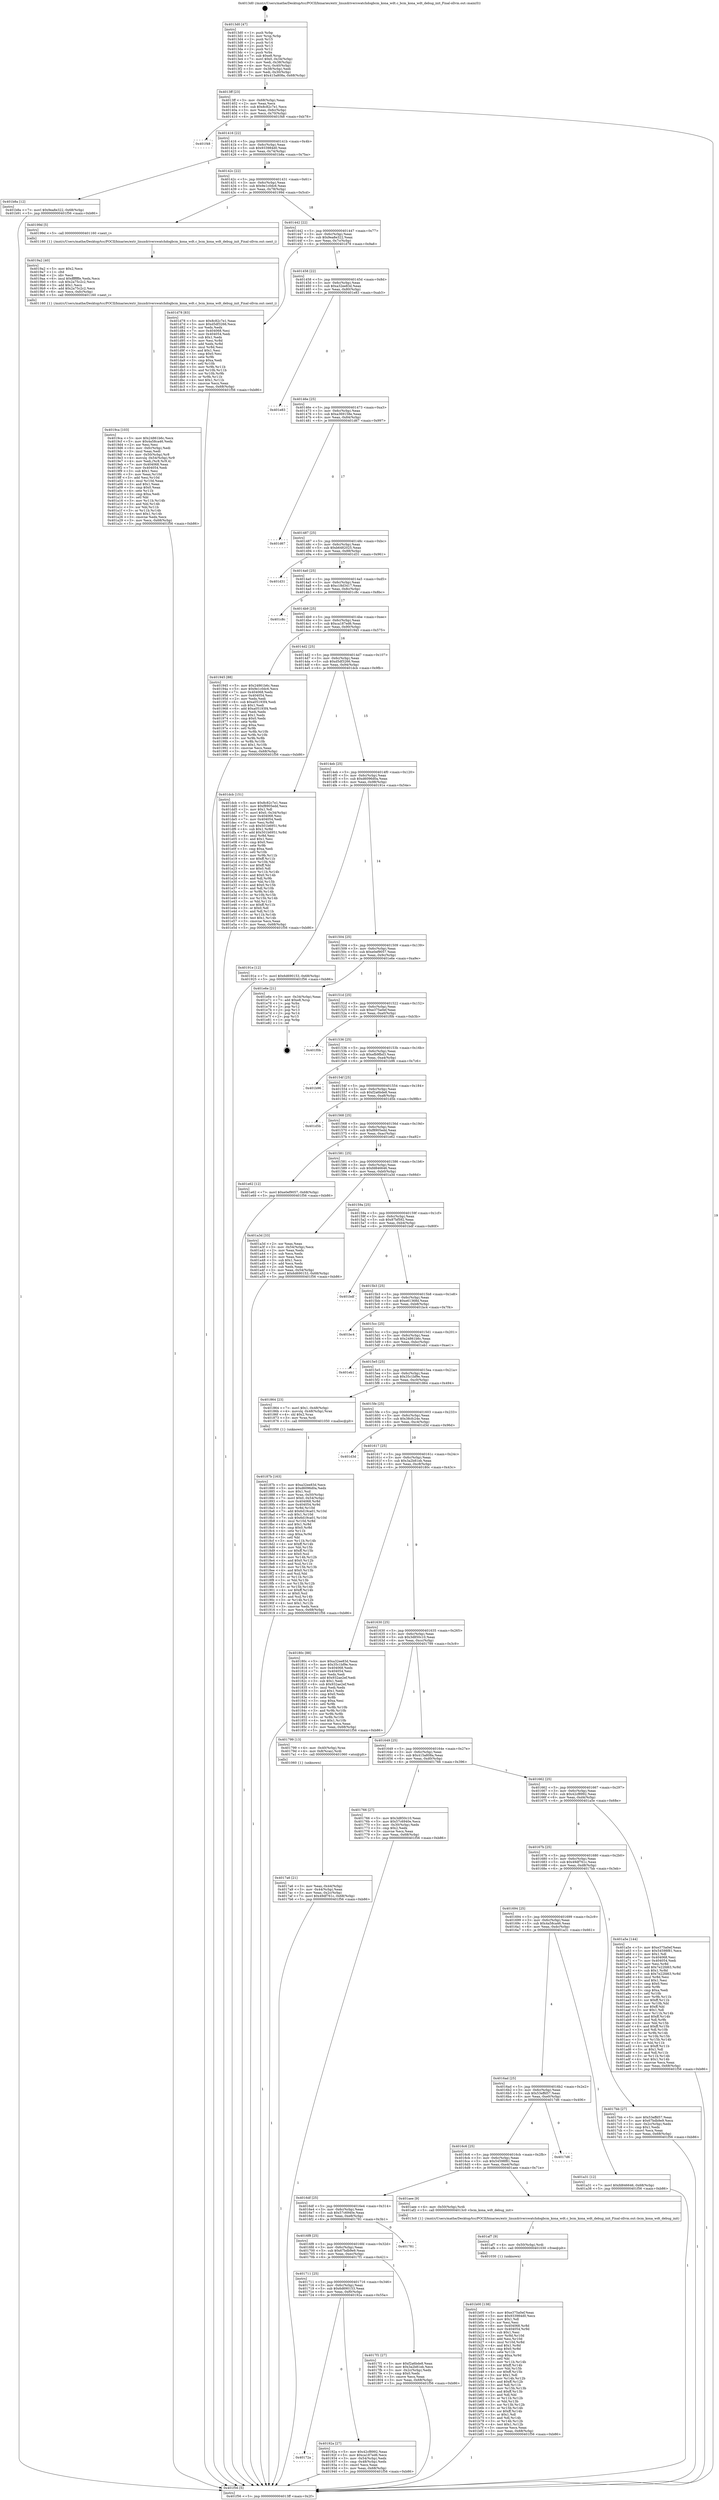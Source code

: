 digraph "0x4013d0" {
  label = "0x4013d0 (/mnt/c/Users/mathe/Desktop/tcc/POCII/binaries/extr_linuxdriverswatchdogbcm_kona_wdt.c_bcm_kona_wdt_debug_init_Final-ollvm.out::main(0))"
  labelloc = "t"
  node[shape=record]

  Entry [label="",width=0.3,height=0.3,shape=circle,fillcolor=black,style=filled]
  "0x4013ff" [label="{
     0x4013ff [23]\l
     | [instrs]\l
     &nbsp;&nbsp;0x4013ff \<+3\>: mov -0x68(%rbp),%eax\l
     &nbsp;&nbsp;0x401402 \<+2\>: mov %eax,%ecx\l
     &nbsp;&nbsp;0x401404 \<+6\>: sub $0x8c82c7e1,%ecx\l
     &nbsp;&nbsp;0x40140a \<+3\>: mov %eax,-0x6c(%rbp)\l
     &nbsp;&nbsp;0x40140d \<+3\>: mov %ecx,-0x70(%rbp)\l
     &nbsp;&nbsp;0x401410 \<+6\>: je 0000000000401f48 \<main+0xb78\>\l
  }"]
  "0x401f48" [label="{
     0x401f48\l
  }", style=dashed]
  "0x401416" [label="{
     0x401416 [22]\l
     | [instrs]\l
     &nbsp;&nbsp;0x401416 \<+5\>: jmp 000000000040141b \<main+0x4b\>\l
     &nbsp;&nbsp;0x40141b \<+3\>: mov -0x6c(%rbp),%eax\l
     &nbsp;&nbsp;0x40141e \<+5\>: sub $0x933984d0,%eax\l
     &nbsp;&nbsp;0x401423 \<+3\>: mov %eax,-0x74(%rbp)\l
     &nbsp;&nbsp;0x401426 \<+6\>: je 0000000000401b8a \<main+0x7ba\>\l
  }"]
  Exit [label="",width=0.3,height=0.3,shape=circle,fillcolor=black,style=filled,peripheries=2]
  "0x401b8a" [label="{
     0x401b8a [12]\l
     | [instrs]\l
     &nbsp;&nbsp;0x401b8a \<+7\>: movl $0x9ea8e322,-0x68(%rbp)\l
     &nbsp;&nbsp;0x401b91 \<+5\>: jmp 0000000000401f56 \<main+0xb86\>\l
  }"]
  "0x40142c" [label="{
     0x40142c [22]\l
     | [instrs]\l
     &nbsp;&nbsp;0x40142c \<+5\>: jmp 0000000000401431 \<main+0x61\>\l
     &nbsp;&nbsp;0x401431 \<+3\>: mov -0x6c(%rbp),%eax\l
     &nbsp;&nbsp;0x401434 \<+5\>: sub $0x9e1c0dc6,%eax\l
     &nbsp;&nbsp;0x401439 \<+3\>: mov %eax,-0x78(%rbp)\l
     &nbsp;&nbsp;0x40143c \<+6\>: je 000000000040199d \<main+0x5cd\>\l
  }"]
  "0x401b00" [label="{
     0x401b00 [138]\l
     | [instrs]\l
     &nbsp;&nbsp;0x401b00 \<+5\>: mov $0xe375a0ef,%eax\l
     &nbsp;&nbsp;0x401b05 \<+5\>: mov $0x933984d0,%ecx\l
     &nbsp;&nbsp;0x401b0a \<+2\>: mov $0x1,%dl\l
     &nbsp;&nbsp;0x401b0c \<+2\>: xor %esi,%esi\l
     &nbsp;&nbsp;0x401b0e \<+8\>: mov 0x404068,%r8d\l
     &nbsp;&nbsp;0x401b16 \<+8\>: mov 0x404054,%r9d\l
     &nbsp;&nbsp;0x401b1e \<+3\>: sub $0x1,%esi\l
     &nbsp;&nbsp;0x401b21 \<+3\>: mov %r8d,%r10d\l
     &nbsp;&nbsp;0x401b24 \<+3\>: add %esi,%r10d\l
     &nbsp;&nbsp;0x401b27 \<+4\>: imul %r10d,%r8d\l
     &nbsp;&nbsp;0x401b2b \<+4\>: and $0x1,%r8d\l
     &nbsp;&nbsp;0x401b2f \<+4\>: cmp $0x0,%r8d\l
     &nbsp;&nbsp;0x401b33 \<+4\>: sete %r11b\l
     &nbsp;&nbsp;0x401b37 \<+4\>: cmp $0xa,%r9d\l
     &nbsp;&nbsp;0x401b3b \<+3\>: setl %bl\l
     &nbsp;&nbsp;0x401b3e \<+3\>: mov %r11b,%r14b\l
     &nbsp;&nbsp;0x401b41 \<+4\>: xor $0xff,%r14b\l
     &nbsp;&nbsp;0x401b45 \<+3\>: mov %bl,%r15b\l
     &nbsp;&nbsp;0x401b48 \<+4\>: xor $0xff,%r15b\l
     &nbsp;&nbsp;0x401b4c \<+3\>: xor $0x1,%dl\l
     &nbsp;&nbsp;0x401b4f \<+3\>: mov %r14b,%r12b\l
     &nbsp;&nbsp;0x401b52 \<+4\>: and $0xff,%r12b\l
     &nbsp;&nbsp;0x401b56 \<+3\>: and %dl,%r11b\l
     &nbsp;&nbsp;0x401b59 \<+3\>: mov %r15b,%r13b\l
     &nbsp;&nbsp;0x401b5c \<+4\>: and $0xff,%r13b\l
     &nbsp;&nbsp;0x401b60 \<+2\>: and %dl,%bl\l
     &nbsp;&nbsp;0x401b62 \<+3\>: or %r11b,%r12b\l
     &nbsp;&nbsp;0x401b65 \<+3\>: or %bl,%r13b\l
     &nbsp;&nbsp;0x401b68 \<+3\>: xor %r13b,%r12b\l
     &nbsp;&nbsp;0x401b6b \<+3\>: or %r15b,%r14b\l
     &nbsp;&nbsp;0x401b6e \<+4\>: xor $0xff,%r14b\l
     &nbsp;&nbsp;0x401b72 \<+3\>: or $0x1,%dl\l
     &nbsp;&nbsp;0x401b75 \<+3\>: and %dl,%r14b\l
     &nbsp;&nbsp;0x401b78 \<+3\>: or %r14b,%r12b\l
     &nbsp;&nbsp;0x401b7b \<+4\>: test $0x1,%r12b\l
     &nbsp;&nbsp;0x401b7f \<+3\>: cmovne %ecx,%eax\l
     &nbsp;&nbsp;0x401b82 \<+3\>: mov %eax,-0x68(%rbp)\l
     &nbsp;&nbsp;0x401b85 \<+5\>: jmp 0000000000401f56 \<main+0xb86\>\l
  }"]
  "0x40199d" [label="{
     0x40199d [5]\l
     | [instrs]\l
     &nbsp;&nbsp;0x40199d \<+5\>: call 0000000000401160 \<next_i\>\l
     | [calls]\l
     &nbsp;&nbsp;0x401160 \{1\} (/mnt/c/Users/mathe/Desktop/tcc/POCII/binaries/extr_linuxdriverswatchdogbcm_kona_wdt.c_bcm_kona_wdt_debug_init_Final-ollvm.out::next_i)\l
  }"]
  "0x401442" [label="{
     0x401442 [22]\l
     | [instrs]\l
     &nbsp;&nbsp;0x401442 \<+5\>: jmp 0000000000401447 \<main+0x77\>\l
     &nbsp;&nbsp;0x401447 \<+3\>: mov -0x6c(%rbp),%eax\l
     &nbsp;&nbsp;0x40144a \<+5\>: sub $0x9ea8e322,%eax\l
     &nbsp;&nbsp;0x40144f \<+3\>: mov %eax,-0x7c(%rbp)\l
     &nbsp;&nbsp;0x401452 \<+6\>: je 0000000000401d78 \<main+0x9a8\>\l
  }"]
  "0x401af7" [label="{
     0x401af7 [9]\l
     | [instrs]\l
     &nbsp;&nbsp;0x401af7 \<+4\>: mov -0x50(%rbp),%rdi\l
     &nbsp;&nbsp;0x401afb \<+5\>: call 0000000000401030 \<free@plt\>\l
     | [calls]\l
     &nbsp;&nbsp;0x401030 \{1\} (unknown)\l
  }"]
  "0x401d78" [label="{
     0x401d78 [83]\l
     | [instrs]\l
     &nbsp;&nbsp;0x401d78 \<+5\>: mov $0x8c82c7e1,%eax\l
     &nbsp;&nbsp;0x401d7d \<+5\>: mov $0xd5df3266,%ecx\l
     &nbsp;&nbsp;0x401d82 \<+2\>: xor %edx,%edx\l
     &nbsp;&nbsp;0x401d84 \<+7\>: mov 0x404068,%esi\l
     &nbsp;&nbsp;0x401d8b \<+7\>: mov 0x404054,%edi\l
     &nbsp;&nbsp;0x401d92 \<+3\>: sub $0x1,%edx\l
     &nbsp;&nbsp;0x401d95 \<+3\>: mov %esi,%r8d\l
     &nbsp;&nbsp;0x401d98 \<+3\>: add %edx,%r8d\l
     &nbsp;&nbsp;0x401d9b \<+4\>: imul %r8d,%esi\l
     &nbsp;&nbsp;0x401d9f \<+3\>: and $0x1,%esi\l
     &nbsp;&nbsp;0x401da2 \<+3\>: cmp $0x0,%esi\l
     &nbsp;&nbsp;0x401da5 \<+4\>: sete %r9b\l
     &nbsp;&nbsp;0x401da9 \<+3\>: cmp $0xa,%edi\l
     &nbsp;&nbsp;0x401dac \<+4\>: setl %r10b\l
     &nbsp;&nbsp;0x401db0 \<+3\>: mov %r9b,%r11b\l
     &nbsp;&nbsp;0x401db3 \<+3\>: and %r10b,%r11b\l
     &nbsp;&nbsp;0x401db6 \<+3\>: xor %r10b,%r9b\l
     &nbsp;&nbsp;0x401db9 \<+3\>: or %r9b,%r11b\l
     &nbsp;&nbsp;0x401dbc \<+4\>: test $0x1,%r11b\l
     &nbsp;&nbsp;0x401dc0 \<+3\>: cmovne %ecx,%eax\l
     &nbsp;&nbsp;0x401dc3 \<+3\>: mov %eax,-0x68(%rbp)\l
     &nbsp;&nbsp;0x401dc6 \<+5\>: jmp 0000000000401f56 \<main+0xb86\>\l
  }"]
  "0x401458" [label="{
     0x401458 [22]\l
     | [instrs]\l
     &nbsp;&nbsp;0x401458 \<+5\>: jmp 000000000040145d \<main+0x8d\>\l
     &nbsp;&nbsp;0x40145d \<+3\>: mov -0x6c(%rbp),%eax\l
     &nbsp;&nbsp;0x401460 \<+5\>: sub $0xa32ee83d,%eax\l
     &nbsp;&nbsp;0x401465 \<+3\>: mov %eax,-0x80(%rbp)\l
     &nbsp;&nbsp;0x401468 \<+6\>: je 0000000000401e83 \<main+0xab3\>\l
  }"]
  "0x4019ca" [label="{
     0x4019ca [103]\l
     | [instrs]\l
     &nbsp;&nbsp;0x4019ca \<+5\>: mov $0x24861b6c,%ecx\l
     &nbsp;&nbsp;0x4019cf \<+5\>: mov $0x4a58ca46,%edx\l
     &nbsp;&nbsp;0x4019d4 \<+2\>: xor %esi,%esi\l
     &nbsp;&nbsp;0x4019d6 \<+6\>: mov -0xfc(%rbp),%edi\l
     &nbsp;&nbsp;0x4019dc \<+3\>: imul %eax,%edi\l
     &nbsp;&nbsp;0x4019df \<+4\>: mov -0x50(%rbp),%r8\l
     &nbsp;&nbsp;0x4019e3 \<+4\>: movslq -0x54(%rbp),%r9\l
     &nbsp;&nbsp;0x4019e7 \<+4\>: mov %edi,(%r8,%r9,4)\l
     &nbsp;&nbsp;0x4019eb \<+7\>: mov 0x404068,%eax\l
     &nbsp;&nbsp;0x4019f2 \<+7\>: mov 0x404054,%edi\l
     &nbsp;&nbsp;0x4019f9 \<+3\>: sub $0x1,%esi\l
     &nbsp;&nbsp;0x4019fc \<+3\>: mov %eax,%r10d\l
     &nbsp;&nbsp;0x4019ff \<+3\>: add %esi,%r10d\l
     &nbsp;&nbsp;0x401a02 \<+4\>: imul %r10d,%eax\l
     &nbsp;&nbsp;0x401a06 \<+3\>: and $0x1,%eax\l
     &nbsp;&nbsp;0x401a09 \<+3\>: cmp $0x0,%eax\l
     &nbsp;&nbsp;0x401a0c \<+4\>: sete %r11b\l
     &nbsp;&nbsp;0x401a10 \<+3\>: cmp $0xa,%edi\l
     &nbsp;&nbsp;0x401a13 \<+3\>: setl %bl\l
     &nbsp;&nbsp;0x401a16 \<+3\>: mov %r11b,%r14b\l
     &nbsp;&nbsp;0x401a19 \<+3\>: and %bl,%r14b\l
     &nbsp;&nbsp;0x401a1c \<+3\>: xor %bl,%r11b\l
     &nbsp;&nbsp;0x401a1f \<+3\>: or %r11b,%r14b\l
     &nbsp;&nbsp;0x401a22 \<+4\>: test $0x1,%r14b\l
     &nbsp;&nbsp;0x401a26 \<+3\>: cmovne %edx,%ecx\l
     &nbsp;&nbsp;0x401a29 \<+3\>: mov %ecx,-0x68(%rbp)\l
     &nbsp;&nbsp;0x401a2c \<+5\>: jmp 0000000000401f56 \<main+0xb86\>\l
  }"]
  "0x401e83" [label="{
     0x401e83\l
  }", style=dashed]
  "0x40146e" [label="{
     0x40146e [25]\l
     | [instrs]\l
     &nbsp;&nbsp;0x40146e \<+5\>: jmp 0000000000401473 \<main+0xa3\>\l
     &nbsp;&nbsp;0x401473 \<+3\>: mov -0x6c(%rbp),%eax\l
     &nbsp;&nbsp;0x401476 \<+5\>: sub $0xa369158e,%eax\l
     &nbsp;&nbsp;0x40147b \<+6\>: mov %eax,-0x84(%rbp)\l
     &nbsp;&nbsp;0x401481 \<+6\>: je 0000000000401d67 \<main+0x997\>\l
  }"]
  "0x4019a2" [label="{
     0x4019a2 [40]\l
     | [instrs]\l
     &nbsp;&nbsp;0x4019a2 \<+5\>: mov $0x2,%ecx\l
     &nbsp;&nbsp;0x4019a7 \<+1\>: cltd\l
     &nbsp;&nbsp;0x4019a8 \<+2\>: idiv %ecx\l
     &nbsp;&nbsp;0x4019aa \<+6\>: imul $0xfffffffe,%edx,%ecx\l
     &nbsp;&nbsp;0x4019b0 \<+6\>: sub $0x2a75c2c2,%ecx\l
     &nbsp;&nbsp;0x4019b6 \<+3\>: add $0x1,%ecx\l
     &nbsp;&nbsp;0x4019b9 \<+6\>: add $0x2a75c2c2,%ecx\l
     &nbsp;&nbsp;0x4019bf \<+6\>: mov %ecx,-0xfc(%rbp)\l
     &nbsp;&nbsp;0x4019c5 \<+5\>: call 0000000000401160 \<next_i\>\l
     | [calls]\l
     &nbsp;&nbsp;0x401160 \{1\} (/mnt/c/Users/mathe/Desktop/tcc/POCII/binaries/extr_linuxdriverswatchdogbcm_kona_wdt.c_bcm_kona_wdt_debug_init_Final-ollvm.out::next_i)\l
  }"]
  "0x401d67" [label="{
     0x401d67\l
  }", style=dashed]
  "0x401487" [label="{
     0x401487 [25]\l
     | [instrs]\l
     &nbsp;&nbsp;0x401487 \<+5\>: jmp 000000000040148c \<main+0xbc\>\l
     &nbsp;&nbsp;0x40148c \<+3\>: mov -0x6c(%rbp),%eax\l
     &nbsp;&nbsp;0x40148f \<+5\>: sub $0xb6482025,%eax\l
     &nbsp;&nbsp;0x401494 \<+6\>: mov %eax,-0x88(%rbp)\l
     &nbsp;&nbsp;0x40149a \<+6\>: je 0000000000401d31 \<main+0x961\>\l
  }"]
  "0x40172a" [label="{
     0x40172a\l
  }", style=dashed]
  "0x401d31" [label="{
     0x401d31\l
  }", style=dashed]
  "0x4014a0" [label="{
     0x4014a0 [25]\l
     | [instrs]\l
     &nbsp;&nbsp;0x4014a0 \<+5\>: jmp 00000000004014a5 \<main+0xd5\>\l
     &nbsp;&nbsp;0x4014a5 \<+3\>: mov -0x6c(%rbp),%eax\l
     &nbsp;&nbsp;0x4014a8 \<+5\>: sub $0xc18d3417,%eax\l
     &nbsp;&nbsp;0x4014ad \<+6\>: mov %eax,-0x8c(%rbp)\l
     &nbsp;&nbsp;0x4014b3 \<+6\>: je 0000000000401c8c \<main+0x8bc\>\l
  }"]
  "0x40192a" [label="{
     0x40192a [27]\l
     | [instrs]\l
     &nbsp;&nbsp;0x40192a \<+5\>: mov $0x42cf8992,%eax\l
     &nbsp;&nbsp;0x40192f \<+5\>: mov $0xca187ed6,%ecx\l
     &nbsp;&nbsp;0x401934 \<+3\>: mov -0x54(%rbp),%edx\l
     &nbsp;&nbsp;0x401937 \<+3\>: cmp -0x48(%rbp),%edx\l
     &nbsp;&nbsp;0x40193a \<+3\>: cmovl %ecx,%eax\l
     &nbsp;&nbsp;0x40193d \<+3\>: mov %eax,-0x68(%rbp)\l
     &nbsp;&nbsp;0x401940 \<+5\>: jmp 0000000000401f56 \<main+0xb86\>\l
  }"]
  "0x401c8c" [label="{
     0x401c8c\l
  }", style=dashed]
  "0x4014b9" [label="{
     0x4014b9 [25]\l
     | [instrs]\l
     &nbsp;&nbsp;0x4014b9 \<+5\>: jmp 00000000004014be \<main+0xee\>\l
     &nbsp;&nbsp;0x4014be \<+3\>: mov -0x6c(%rbp),%eax\l
     &nbsp;&nbsp;0x4014c1 \<+5\>: sub $0xca187ed6,%eax\l
     &nbsp;&nbsp;0x4014c6 \<+6\>: mov %eax,-0x90(%rbp)\l
     &nbsp;&nbsp;0x4014cc \<+6\>: je 0000000000401945 \<main+0x575\>\l
  }"]
  "0x40187b" [label="{
     0x40187b [163]\l
     | [instrs]\l
     &nbsp;&nbsp;0x40187b \<+5\>: mov $0xa32ee83d,%ecx\l
     &nbsp;&nbsp;0x401880 \<+5\>: mov $0xd6096d0a,%edx\l
     &nbsp;&nbsp;0x401885 \<+3\>: mov $0x1,%sil\l
     &nbsp;&nbsp;0x401888 \<+4\>: mov %rax,-0x50(%rbp)\l
     &nbsp;&nbsp;0x40188c \<+7\>: movl $0x0,-0x54(%rbp)\l
     &nbsp;&nbsp;0x401893 \<+8\>: mov 0x404068,%r8d\l
     &nbsp;&nbsp;0x40189b \<+8\>: mov 0x404054,%r9d\l
     &nbsp;&nbsp;0x4018a3 \<+3\>: mov %r8d,%r10d\l
     &nbsp;&nbsp;0x4018a6 \<+7\>: add $0x6d19ca01,%r10d\l
     &nbsp;&nbsp;0x4018ad \<+4\>: sub $0x1,%r10d\l
     &nbsp;&nbsp;0x4018b1 \<+7\>: sub $0x6d19ca01,%r10d\l
     &nbsp;&nbsp;0x4018b8 \<+4\>: imul %r10d,%r8d\l
     &nbsp;&nbsp;0x4018bc \<+4\>: and $0x1,%r8d\l
     &nbsp;&nbsp;0x4018c0 \<+4\>: cmp $0x0,%r8d\l
     &nbsp;&nbsp;0x4018c4 \<+4\>: sete %r11b\l
     &nbsp;&nbsp;0x4018c8 \<+4\>: cmp $0xa,%r9d\l
     &nbsp;&nbsp;0x4018cc \<+3\>: setl %bl\l
     &nbsp;&nbsp;0x4018cf \<+3\>: mov %r11b,%r14b\l
     &nbsp;&nbsp;0x4018d2 \<+4\>: xor $0xff,%r14b\l
     &nbsp;&nbsp;0x4018d6 \<+3\>: mov %bl,%r15b\l
     &nbsp;&nbsp;0x4018d9 \<+4\>: xor $0xff,%r15b\l
     &nbsp;&nbsp;0x4018dd \<+4\>: xor $0x0,%sil\l
     &nbsp;&nbsp;0x4018e1 \<+3\>: mov %r14b,%r12b\l
     &nbsp;&nbsp;0x4018e4 \<+4\>: and $0x0,%r12b\l
     &nbsp;&nbsp;0x4018e8 \<+3\>: and %sil,%r11b\l
     &nbsp;&nbsp;0x4018eb \<+3\>: mov %r15b,%r13b\l
     &nbsp;&nbsp;0x4018ee \<+4\>: and $0x0,%r13b\l
     &nbsp;&nbsp;0x4018f2 \<+3\>: and %sil,%bl\l
     &nbsp;&nbsp;0x4018f5 \<+3\>: or %r11b,%r12b\l
     &nbsp;&nbsp;0x4018f8 \<+3\>: or %bl,%r13b\l
     &nbsp;&nbsp;0x4018fb \<+3\>: xor %r13b,%r12b\l
     &nbsp;&nbsp;0x4018fe \<+3\>: or %r15b,%r14b\l
     &nbsp;&nbsp;0x401901 \<+4\>: xor $0xff,%r14b\l
     &nbsp;&nbsp;0x401905 \<+4\>: or $0x0,%sil\l
     &nbsp;&nbsp;0x401909 \<+3\>: and %sil,%r14b\l
     &nbsp;&nbsp;0x40190c \<+3\>: or %r14b,%r12b\l
     &nbsp;&nbsp;0x40190f \<+4\>: test $0x1,%r12b\l
     &nbsp;&nbsp;0x401913 \<+3\>: cmovne %edx,%ecx\l
     &nbsp;&nbsp;0x401916 \<+3\>: mov %ecx,-0x68(%rbp)\l
     &nbsp;&nbsp;0x401919 \<+5\>: jmp 0000000000401f56 \<main+0xb86\>\l
  }"]
  "0x401945" [label="{
     0x401945 [88]\l
     | [instrs]\l
     &nbsp;&nbsp;0x401945 \<+5\>: mov $0x24861b6c,%eax\l
     &nbsp;&nbsp;0x40194a \<+5\>: mov $0x9e1c0dc6,%ecx\l
     &nbsp;&nbsp;0x40194f \<+7\>: mov 0x404068,%edx\l
     &nbsp;&nbsp;0x401956 \<+7\>: mov 0x404054,%esi\l
     &nbsp;&nbsp;0x40195d \<+2\>: mov %edx,%edi\l
     &nbsp;&nbsp;0x40195f \<+6\>: sub $0xa05193f4,%edi\l
     &nbsp;&nbsp;0x401965 \<+3\>: sub $0x1,%edi\l
     &nbsp;&nbsp;0x401968 \<+6\>: add $0xa05193f4,%edi\l
     &nbsp;&nbsp;0x40196e \<+3\>: imul %edi,%edx\l
     &nbsp;&nbsp;0x401971 \<+3\>: and $0x1,%edx\l
     &nbsp;&nbsp;0x401974 \<+3\>: cmp $0x0,%edx\l
     &nbsp;&nbsp;0x401977 \<+4\>: sete %r8b\l
     &nbsp;&nbsp;0x40197b \<+3\>: cmp $0xa,%esi\l
     &nbsp;&nbsp;0x40197e \<+4\>: setl %r9b\l
     &nbsp;&nbsp;0x401982 \<+3\>: mov %r8b,%r10b\l
     &nbsp;&nbsp;0x401985 \<+3\>: and %r9b,%r10b\l
     &nbsp;&nbsp;0x401988 \<+3\>: xor %r9b,%r8b\l
     &nbsp;&nbsp;0x40198b \<+3\>: or %r8b,%r10b\l
     &nbsp;&nbsp;0x40198e \<+4\>: test $0x1,%r10b\l
     &nbsp;&nbsp;0x401992 \<+3\>: cmovne %ecx,%eax\l
     &nbsp;&nbsp;0x401995 \<+3\>: mov %eax,-0x68(%rbp)\l
     &nbsp;&nbsp;0x401998 \<+5\>: jmp 0000000000401f56 \<main+0xb86\>\l
  }"]
  "0x4014d2" [label="{
     0x4014d2 [25]\l
     | [instrs]\l
     &nbsp;&nbsp;0x4014d2 \<+5\>: jmp 00000000004014d7 \<main+0x107\>\l
     &nbsp;&nbsp;0x4014d7 \<+3\>: mov -0x6c(%rbp),%eax\l
     &nbsp;&nbsp;0x4014da \<+5\>: sub $0xd5df3266,%eax\l
     &nbsp;&nbsp;0x4014df \<+6\>: mov %eax,-0x94(%rbp)\l
     &nbsp;&nbsp;0x4014e5 \<+6\>: je 0000000000401dcb \<main+0x9fb\>\l
  }"]
  "0x401711" [label="{
     0x401711 [25]\l
     | [instrs]\l
     &nbsp;&nbsp;0x401711 \<+5\>: jmp 0000000000401716 \<main+0x346\>\l
     &nbsp;&nbsp;0x401716 \<+3\>: mov -0x6c(%rbp),%eax\l
     &nbsp;&nbsp;0x401719 \<+5\>: sub $0x6d690153,%eax\l
     &nbsp;&nbsp;0x40171e \<+6\>: mov %eax,-0xf0(%rbp)\l
     &nbsp;&nbsp;0x401724 \<+6\>: je 000000000040192a \<main+0x55a\>\l
  }"]
  "0x401dcb" [label="{
     0x401dcb [151]\l
     | [instrs]\l
     &nbsp;&nbsp;0x401dcb \<+5\>: mov $0x8c82c7e1,%eax\l
     &nbsp;&nbsp;0x401dd0 \<+5\>: mov $0xf8905edd,%ecx\l
     &nbsp;&nbsp;0x401dd5 \<+2\>: mov $0x1,%dl\l
     &nbsp;&nbsp;0x401dd7 \<+7\>: movl $0x0,-0x34(%rbp)\l
     &nbsp;&nbsp;0x401dde \<+7\>: mov 0x404068,%esi\l
     &nbsp;&nbsp;0x401de5 \<+7\>: mov 0x404054,%edi\l
     &nbsp;&nbsp;0x401dec \<+3\>: mov %esi,%r8d\l
     &nbsp;&nbsp;0x401def \<+7\>: sub $0x501b6951,%r8d\l
     &nbsp;&nbsp;0x401df6 \<+4\>: sub $0x1,%r8d\l
     &nbsp;&nbsp;0x401dfa \<+7\>: add $0x501b6951,%r8d\l
     &nbsp;&nbsp;0x401e01 \<+4\>: imul %r8d,%esi\l
     &nbsp;&nbsp;0x401e05 \<+3\>: and $0x1,%esi\l
     &nbsp;&nbsp;0x401e08 \<+3\>: cmp $0x0,%esi\l
     &nbsp;&nbsp;0x401e0b \<+4\>: sete %r9b\l
     &nbsp;&nbsp;0x401e0f \<+3\>: cmp $0xa,%edi\l
     &nbsp;&nbsp;0x401e12 \<+4\>: setl %r10b\l
     &nbsp;&nbsp;0x401e16 \<+3\>: mov %r9b,%r11b\l
     &nbsp;&nbsp;0x401e19 \<+4\>: xor $0xff,%r11b\l
     &nbsp;&nbsp;0x401e1d \<+3\>: mov %r10b,%bl\l
     &nbsp;&nbsp;0x401e20 \<+3\>: xor $0xff,%bl\l
     &nbsp;&nbsp;0x401e23 \<+3\>: xor $0x0,%dl\l
     &nbsp;&nbsp;0x401e26 \<+3\>: mov %r11b,%r14b\l
     &nbsp;&nbsp;0x401e29 \<+4\>: and $0x0,%r14b\l
     &nbsp;&nbsp;0x401e2d \<+3\>: and %dl,%r9b\l
     &nbsp;&nbsp;0x401e30 \<+3\>: mov %bl,%r15b\l
     &nbsp;&nbsp;0x401e33 \<+4\>: and $0x0,%r15b\l
     &nbsp;&nbsp;0x401e37 \<+3\>: and %dl,%r10b\l
     &nbsp;&nbsp;0x401e3a \<+3\>: or %r9b,%r14b\l
     &nbsp;&nbsp;0x401e3d \<+3\>: or %r10b,%r15b\l
     &nbsp;&nbsp;0x401e40 \<+3\>: xor %r15b,%r14b\l
     &nbsp;&nbsp;0x401e43 \<+3\>: or %bl,%r11b\l
     &nbsp;&nbsp;0x401e46 \<+4\>: xor $0xff,%r11b\l
     &nbsp;&nbsp;0x401e4a \<+3\>: or $0x0,%dl\l
     &nbsp;&nbsp;0x401e4d \<+3\>: and %dl,%r11b\l
     &nbsp;&nbsp;0x401e50 \<+3\>: or %r11b,%r14b\l
     &nbsp;&nbsp;0x401e53 \<+4\>: test $0x1,%r14b\l
     &nbsp;&nbsp;0x401e57 \<+3\>: cmovne %ecx,%eax\l
     &nbsp;&nbsp;0x401e5a \<+3\>: mov %eax,-0x68(%rbp)\l
     &nbsp;&nbsp;0x401e5d \<+5\>: jmp 0000000000401f56 \<main+0xb86\>\l
  }"]
  "0x4014eb" [label="{
     0x4014eb [25]\l
     | [instrs]\l
     &nbsp;&nbsp;0x4014eb \<+5\>: jmp 00000000004014f0 \<main+0x120\>\l
     &nbsp;&nbsp;0x4014f0 \<+3\>: mov -0x6c(%rbp),%eax\l
     &nbsp;&nbsp;0x4014f3 \<+5\>: sub $0xd6096d0a,%eax\l
     &nbsp;&nbsp;0x4014f8 \<+6\>: mov %eax,-0x98(%rbp)\l
     &nbsp;&nbsp;0x4014fe \<+6\>: je 000000000040191e \<main+0x54e\>\l
  }"]
  "0x4017f1" [label="{
     0x4017f1 [27]\l
     | [instrs]\l
     &nbsp;&nbsp;0x4017f1 \<+5\>: mov $0xf2a6bde8,%eax\l
     &nbsp;&nbsp;0x4017f6 \<+5\>: mov $0x3a2b81eb,%ecx\l
     &nbsp;&nbsp;0x4017fb \<+3\>: mov -0x2c(%rbp),%edx\l
     &nbsp;&nbsp;0x4017fe \<+3\>: cmp $0x0,%edx\l
     &nbsp;&nbsp;0x401801 \<+3\>: cmove %ecx,%eax\l
     &nbsp;&nbsp;0x401804 \<+3\>: mov %eax,-0x68(%rbp)\l
     &nbsp;&nbsp;0x401807 \<+5\>: jmp 0000000000401f56 \<main+0xb86\>\l
  }"]
  "0x40191e" [label="{
     0x40191e [12]\l
     | [instrs]\l
     &nbsp;&nbsp;0x40191e \<+7\>: movl $0x6d690153,-0x68(%rbp)\l
     &nbsp;&nbsp;0x401925 \<+5\>: jmp 0000000000401f56 \<main+0xb86\>\l
  }"]
  "0x401504" [label="{
     0x401504 [25]\l
     | [instrs]\l
     &nbsp;&nbsp;0x401504 \<+5\>: jmp 0000000000401509 \<main+0x139\>\l
     &nbsp;&nbsp;0x401509 \<+3\>: mov -0x6c(%rbp),%eax\l
     &nbsp;&nbsp;0x40150c \<+5\>: sub $0xe0ef9057,%eax\l
     &nbsp;&nbsp;0x401511 \<+6\>: mov %eax,-0x9c(%rbp)\l
     &nbsp;&nbsp;0x401517 \<+6\>: je 0000000000401e6e \<main+0xa9e\>\l
  }"]
  "0x4016f8" [label="{
     0x4016f8 [25]\l
     | [instrs]\l
     &nbsp;&nbsp;0x4016f8 \<+5\>: jmp 00000000004016fd \<main+0x32d\>\l
     &nbsp;&nbsp;0x4016fd \<+3\>: mov -0x6c(%rbp),%eax\l
     &nbsp;&nbsp;0x401700 \<+5\>: sub $0x67bdb9e9,%eax\l
     &nbsp;&nbsp;0x401705 \<+6\>: mov %eax,-0xec(%rbp)\l
     &nbsp;&nbsp;0x40170b \<+6\>: je 00000000004017f1 \<main+0x421\>\l
  }"]
  "0x401e6e" [label="{
     0x401e6e [21]\l
     | [instrs]\l
     &nbsp;&nbsp;0x401e6e \<+3\>: mov -0x34(%rbp),%eax\l
     &nbsp;&nbsp;0x401e71 \<+7\>: add $0xe8,%rsp\l
     &nbsp;&nbsp;0x401e78 \<+1\>: pop %rbx\l
     &nbsp;&nbsp;0x401e79 \<+2\>: pop %r12\l
     &nbsp;&nbsp;0x401e7b \<+2\>: pop %r13\l
     &nbsp;&nbsp;0x401e7d \<+2\>: pop %r14\l
     &nbsp;&nbsp;0x401e7f \<+2\>: pop %r15\l
     &nbsp;&nbsp;0x401e81 \<+1\>: pop %rbp\l
     &nbsp;&nbsp;0x401e82 \<+1\>: ret\l
  }"]
  "0x40151d" [label="{
     0x40151d [25]\l
     | [instrs]\l
     &nbsp;&nbsp;0x40151d \<+5\>: jmp 0000000000401522 \<main+0x152\>\l
     &nbsp;&nbsp;0x401522 \<+3\>: mov -0x6c(%rbp),%eax\l
     &nbsp;&nbsp;0x401525 \<+5\>: sub $0xe375a0ef,%eax\l
     &nbsp;&nbsp;0x40152a \<+6\>: mov %eax,-0xa0(%rbp)\l
     &nbsp;&nbsp;0x401530 \<+6\>: je 0000000000401f0b \<main+0xb3b\>\l
  }"]
  "0x401781" [label="{
     0x401781\l
  }", style=dashed]
  "0x401f0b" [label="{
     0x401f0b\l
  }", style=dashed]
  "0x401536" [label="{
     0x401536 [25]\l
     | [instrs]\l
     &nbsp;&nbsp;0x401536 \<+5\>: jmp 000000000040153b \<main+0x16b\>\l
     &nbsp;&nbsp;0x40153b \<+3\>: mov -0x6c(%rbp),%eax\l
     &nbsp;&nbsp;0x40153e \<+5\>: sub $0xefb9fbd3,%eax\l
     &nbsp;&nbsp;0x401543 \<+6\>: mov %eax,-0xa4(%rbp)\l
     &nbsp;&nbsp;0x401549 \<+6\>: je 0000000000401b96 \<main+0x7c6\>\l
  }"]
  "0x4016df" [label="{
     0x4016df [25]\l
     | [instrs]\l
     &nbsp;&nbsp;0x4016df \<+5\>: jmp 00000000004016e4 \<main+0x314\>\l
     &nbsp;&nbsp;0x4016e4 \<+3\>: mov -0x6c(%rbp),%eax\l
     &nbsp;&nbsp;0x4016e7 \<+5\>: sub $0x57c6940e,%eax\l
     &nbsp;&nbsp;0x4016ec \<+6\>: mov %eax,-0xe8(%rbp)\l
     &nbsp;&nbsp;0x4016f2 \<+6\>: je 0000000000401781 \<main+0x3b1\>\l
  }"]
  "0x401b96" [label="{
     0x401b96\l
  }", style=dashed]
  "0x40154f" [label="{
     0x40154f [25]\l
     | [instrs]\l
     &nbsp;&nbsp;0x40154f \<+5\>: jmp 0000000000401554 \<main+0x184\>\l
     &nbsp;&nbsp;0x401554 \<+3\>: mov -0x6c(%rbp),%eax\l
     &nbsp;&nbsp;0x401557 \<+5\>: sub $0xf2a6bde8,%eax\l
     &nbsp;&nbsp;0x40155c \<+6\>: mov %eax,-0xa8(%rbp)\l
     &nbsp;&nbsp;0x401562 \<+6\>: je 0000000000401d5b \<main+0x98b\>\l
  }"]
  "0x401aee" [label="{
     0x401aee [9]\l
     | [instrs]\l
     &nbsp;&nbsp;0x401aee \<+4\>: mov -0x50(%rbp),%rdi\l
     &nbsp;&nbsp;0x401af2 \<+5\>: call 00000000004013c0 \<bcm_kona_wdt_debug_init\>\l
     | [calls]\l
     &nbsp;&nbsp;0x4013c0 \{1\} (/mnt/c/Users/mathe/Desktop/tcc/POCII/binaries/extr_linuxdriverswatchdogbcm_kona_wdt.c_bcm_kona_wdt_debug_init_Final-ollvm.out::bcm_kona_wdt_debug_init)\l
  }"]
  "0x401d5b" [label="{
     0x401d5b\l
  }", style=dashed]
  "0x401568" [label="{
     0x401568 [25]\l
     | [instrs]\l
     &nbsp;&nbsp;0x401568 \<+5\>: jmp 000000000040156d \<main+0x19d\>\l
     &nbsp;&nbsp;0x40156d \<+3\>: mov -0x6c(%rbp),%eax\l
     &nbsp;&nbsp;0x401570 \<+5\>: sub $0xf8905edd,%eax\l
     &nbsp;&nbsp;0x401575 \<+6\>: mov %eax,-0xac(%rbp)\l
     &nbsp;&nbsp;0x40157b \<+6\>: je 0000000000401e62 \<main+0xa92\>\l
  }"]
  "0x4016c6" [label="{
     0x4016c6 [25]\l
     | [instrs]\l
     &nbsp;&nbsp;0x4016c6 \<+5\>: jmp 00000000004016cb \<main+0x2fb\>\l
     &nbsp;&nbsp;0x4016cb \<+3\>: mov -0x6c(%rbp),%eax\l
     &nbsp;&nbsp;0x4016ce \<+5\>: sub $0x54598f81,%eax\l
     &nbsp;&nbsp;0x4016d3 \<+6\>: mov %eax,-0xe4(%rbp)\l
     &nbsp;&nbsp;0x4016d9 \<+6\>: je 0000000000401aee \<main+0x71e\>\l
  }"]
  "0x401e62" [label="{
     0x401e62 [12]\l
     | [instrs]\l
     &nbsp;&nbsp;0x401e62 \<+7\>: movl $0xe0ef9057,-0x68(%rbp)\l
     &nbsp;&nbsp;0x401e69 \<+5\>: jmp 0000000000401f56 \<main+0xb86\>\l
  }"]
  "0x401581" [label="{
     0x401581 [25]\l
     | [instrs]\l
     &nbsp;&nbsp;0x401581 \<+5\>: jmp 0000000000401586 \<main+0x1b6\>\l
     &nbsp;&nbsp;0x401586 \<+3\>: mov -0x6c(%rbp),%eax\l
     &nbsp;&nbsp;0x401589 \<+5\>: sub $0xfd846646,%eax\l
     &nbsp;&nbsp;0x40158e \<+6\>: mov %eax,-0xb0(%rbp)\l
     &nbsp;&nbsp;0x401594 \<+6\>: je 0000000000401a3d \<main+0x66d\>\l
  }"]
  "0x4017d6" [label="{
     0x4017d6\l
  }", style=dashed]
  "0x401a3d" [label="{
     0x401a3d [33]\l
     | [instrs]\l
     &nbsp;&nbsp;0x401a3d \<+2\>: xor %eax,%eax\l
     &nbsp;&nbsp;0x401a3f \<+3\>: mov -0x54(%rbp),%ecx\l
     &nbsp;&nbsp;0x401a42 \<+2\>: mov %eax,%edx\l
     &nbsp;&nbsp;0x401a44 \<+2\>: sub %ecx,%edx\l
     &nbsp;&nbsp;0x401a46 \<+2\>: mov %eax,%ecx\l
     &nbsp;&nbsp;0x401a48 \<+3\>: sub $0x1,%ecx\l
     &nbsp;&nbsp;0x401a4b \<+2\>: add %ecx,%edx\l
     &nbsp;&nbsp;0x401a4d \<+2\>: sub %edx,%eax\l
     &nbsp;&nbsp;0x401a4f \<+3\>: mov %eax,-0x54(%rbp)\l
     &nbsp;&nbsp;0x401a52 \<+7\>: movl $0x6d690153,-0x68(%rbp)\l
     &nbsp;&nbsp;0x401a59 \<+5\>: jmp 0000000000401f56 \<main+0xb86\>\l
  }"]
  "0x40159a" [label="{
     0x40159a [25]\l
     | [instrs]\l
     &nbsp;&nbsp;0x40159a \<+5\>: jmp 000000000040159f \<main+0x1cf\>\l
     &nbsp;&nbsp;0x40159f \<+3\>: mov -0x6c(%rbp),%eax\l
     &nbsp;&nbsp;0x4015a2 \<+5\>: sub $0x87bf592,%eax\l
     &nbsp;&nbsp;0x4015a7 \<+6\>: mov %eax,-0xb4(%rbp)\l
     &nbsp;&nbsp;0x4015ad \<+6\>: je 0000000000401bdf \<main+0x80f\>\l
  }"]
  "0x4016ad" [label="{
     0x4016ad [25]\l
     | [instrs]\l
     &nbsp;&nbsp;0x4016ad \<+5\>: jmp 00000000004016b2 \<main+0x2e2\>\l
     &nbsp;&nbsp;0x4016b2 \<+3\>: mov -0x6c(%rbp),%eax\l
     &nbsp;&nbsp;0x4016b5 \<+5\>: sub $0x53effd57,%eax\l
     &nbsp;&nbsp;0x4016ba \<+6\>: mov %eax,-0xe0(%rbp)\l
     &nbsp;&nbsp;0x4016c0 \<+6\>: je 00000000004017d6 \<main+0x406\>\l
  }"]
  "0x401bdf" [label="{
     0x401bdf\l
  }", style=dashed]
  "0x4015b3" [label="{
     0x4015b3 [25]\l
     | [instrs]\l
     &nbsp;&nbsp;0x4015b3 \<+5\>: jmp 00000000004015b8 \<main+0x1e8\>\l
     &nbsp;&nbsp;0x4015b8 \<+3\>: mov -0x6c(%rbp),%eax\l
     &nbsp;&nbsp;0x4015bb \<+5\>: sub $0xe61368d,%eax\l
     &nbsp;&nbsp;0x4015c0 \<+6\>: mov %eax,-0xb8(%rbp)\l
     &nbsp;&nbsp;0x4015c6 \<+6\>: je 0000000000401bc4 \<main+0x7f4\>\l
  }"]
  "0x401a31" [label="{
     0x401a31 [12]\l
     | [instrs]\l
     &nbsp;&nbsp;0x401a31 \<+7\>: movl $0xfd846646,-0x68(%rbp)\l
     &nbsp;&nbsp;0x401a38 \<+5\>: jmp 0000000000401f56 \<main+0xb86\>\l
  }"]
  "0x401bc4" [label="{
     0x401bc4\l
  }", style=dashed]
  "0x4015cc" [label="{
     0x4015cc [25]\l
     | [instrs]\l
     &nbsp;&nbsp;0x4015cc \<+5\>: jmp 00000000004015d1 \<main+0x201\>\l
     &nbsp;&nbsp;0x4015d1 \<+3\>: mov -0x6c(%rbp),%eax\l
     &nbsp;&nbsp;0x4015d4 \<+5\>: sub $0x24861b6c,%eax\l
     &nbsp;&nbsp;0x4015d9 \<+6\>: mov %eax,-0xbc(%rbp)\l
     &nbsp;&nbsp;0x4015df \<+6\>: je 0000000000401eb1 \<main+0xae1\>\l
  }"]
  "0x401694" [label="{
     0x401694 [25]\l
     | [instrs]\l
     &nbsp;&nbsp;0x401694 \<+5\>: jmp 0000000000401699 \<main+0x2c9\>\l
     &nbsp;&nbsp;0x401699 \<+3\>: mov -0x6c(%rbp),%eax\l
     &nbsp;&nbsp;0x40169c \<+5\>: sub $0x4a58ca46,%eax\l
     &nbsp;&nbsp;0x4016a1 \<+6\>: mov %eax,-0xdc(%rbp)\l
     &nbsp;&nbsp;0x4016a7 \<+6\>: je 0000000000401a31 \<main+0x661\>\l
  }"]
  "0x401eb1" [label="{
     0x401eb1\l
  }", style=dashed]
  "0x4015e5" [label="{
     0x4015e5 [25]\l
     | [instrs]\l
     &nbsp;&nbsp;0x4015e5 \<+5\>: jmp 00000000004015ea \<main+0x21a\>\l
     &nbsp;&nbsp;0x4015ea \<+3\>: mov -0x6c(%rbp),%eax\l
     &nbsp;&nbsp;0x4015ed \<+5\>: sub $0x35c1bf9e,%eax\l
     &nbsp;&nbsp;0x4015f2 \<+6\>: mov %eax,-0xc0(%rbp)\l
     &nbsp;&nbsp;0x4015f8 \<+6\>: je 0000000000401864 \<main+0x494\>\l
  }"]
  "0x4017bb" [label="{
     0x4017bb [27]\l
     | [instrs]\l
     &nbsp;&nbsp;0x4017bb \<+5\>: mov $0x53effd57,%eax\l
     &nbsp;&nbsp;0x4017c0 \<+5\>: mov $0x67bdb9e9,%ecx\l
     &nbsp;&nbsp;0x4017c5 \<+3\>: mov -0x2c(%rbp),%edx\l
     &nbsp;&nbsp;0x4017c8 \<+3\>: cmp $0x1,%edx\l
     &nbsp;&nbsp;0x4017cb \<+3\>: cmovl %ecx,%eax\l
     &nbsp;&nbsp;0x4017ce \<+3\>: mov %eax,-0x68(%rbp)\l
     &nbsp;&nbsp;0x4017d1 \<+5\>: jmp 0000000000401f56 \<main+0xb86\>\l
  }"]
  "0x401864" [label="{
     0x401864 [23]\l
     | [instrs]\l
     &nbsp;&nbsp;0x401864 \<+7\>: movl $0x1,-0x48(%rbp)\l
     &nbsp;&nbsp;0x40186b \<+4\>: movslq -0x48(%rbp),%rax\l
     &nbsp;&nbsp;0x40186f \<+4\>: shl $0x2,%rax\l
     &nbsp;&nbsp;0x401873 \<+3\>: mov %rax,%rdi\l
     &nbsp;&nbsp;0x401876 \<+5\>: call 0000000000401050 \<malloc@plt\>\l
     | [calls]\l
     &nbsp;&nbsp;0x401050 \{1\} (unknown)\l
  }"]
  "0x4015fe" [label="{
     0x4015fe [25]\l
     | [instrs]\l
     &nbsp;&nbsp;0x4015fe \<+5\>: jmp 0000000000401603 \<main+0x233\>\l
     &nbsp;&nbsp;0x401603 \<+3\>: mov -0x6c(%rbp),%eax\l
     &nbsp;&nbsp;0x401606 \<+5\>: sub $0x38cfc24e,%eax\l
     &nbsp;&nbsp;0x40160b \<+6\>: mov %eax,-0xc4(%rbp)\l
     &nbsp;&nbsp;0x401611 \<+6\>: je 0000000000401d3d \<main+0x96d\>\l
  }"]
  "0x40167b" [label="{
     0x40167b [25]\l
     | [instrs]\l
     &nbsp;&nbsp;0x40167b \<+5\>: jmp 0000000000401680 \<main+0x2b0\>\l
     &nbsp;&nbsp;0x401680 \<+3\>: mov -0x6c(%rbp),%eax\l
     &nbsp;&nbsp;0x401683 \<+5\>: sub $0x49df761c,%eax\l
     &nbsp;&nbsp;0x401688 \<+6\>: mov %eax,-0xd8(%rbp)\l
     &nbsp;&nbsp;0x40168e \<+6\>: je 00000000004017bb \<main+0x3eb\>\l
  }"]
  "0x401d3d" [label="{
     0x401d3d\l
  }", style=dashed]
  "0x401617" [label="{
     0x401617 [25]\l
     | [instrs]\l
     &nbsp;&nbsp;0x401617 \<+5\>: jmp 000000000040161c \<main+0x24c\>\l
     &nbsp;&nbsp;0x40161c \<+3\>: mov -0x6c(%rbp),%eax\l
     &nbsp;&nbsp;0x40161f \<+5\>: sub $0x3a2b81eb,%eax\l
     &nbsp;&nbsp;0x401624 \<+6\>: mov %eax,-0xc8(%rbp)\l
     &nbsp;&nbsp;0x40162a \<+6\>: je 000000000040180c \<main+0x43c\>\l
  }"]
  "0x401a5e" [label="{
     0x401a5e [144]\l
     | [instrs]\l
     &nbsp;&nbsp;0x401a5e \<+5\>: mov $0xe375a0ef,%eax\l
     &nbsp;&nbsp;0x401a63 \<+5\>: mov $0x54598f81,%ecx\l
     &nbsp;&nbsp;0x401a68 \<+2\>: mov $0x1,%dl\l
     &nbsp;&nbsp;0x401a6a \<+7\>: mov 0x404068,%esi\l
     &nbsp;&nbsp;0x401a71 \<+7\>: mov 0x404054,%edi\l
     &nbsp;&nbsp;0x401a78 \<+3\>: mov %esi,%r8d\l
     &nbsp;&nbsp;0x401a7b \<+7\>: add $0x7e22fd63,%r8d\l
     &nbsp;&nbsp;0x401a82 \<+4\>: sub $0x1,%r8d\l
     &nbsp;&nbsp;0x401a86 \<+7\>: sub $0x7e22fd63,%r8d\l
     &nbsp;&nbsp;0x401a8d \<+4\>: imul %r8d,%esi\l
     &nbsp;&nbsp;0x401a91 \<+3\>: and $0x1,%esi\l
     &nbsp;&nbsp;0x401a94 \<+3\>: cmp $0x0,%esi\l
     &nbsp;&nbsp;0x401a97 \<+4\>: sete %r9b\l
     &nbsp;&nbsp;0x401a9b \<+3\>: cmp $0xa,%edi\l
     &nbsp;&nbsp;0x401a9e \<+4\>: setl %r10b\l
     &nbsp;&nbsp;0x401aa2 \<+3\>: mov %r9b,%r11b\l
     &nbsp;&nbsp;0x401aa5 \<+4\>: xor $0xff,%r11b\l
     &nbsp;&nbsp;0x401aa9 \<+3\>: mov %r10b,%bl\l
     &nbsp;&nbsp;0x401aac \<+3\>: xor $0xff,%bl\l
     &nbsp;&nbsp;0x401aaf \<+3\>: xor $0x1,%dl\l
     &nbsp;&nbsp;0x401ab2 \<+3\>: mov %r11b,%r14b\l
     &nbsp;&nbsp;0x401ab5 \<+4\>: and $0xff,%r14b\l
     &nbsp;&nbsp;0x401ab9 \<+3\>: and %dl,%r9b\l
     &nbsp;&nbsp;0x401abc \<+3\>: mov %bl,%r15b\l
     &nbsp;&nbsp;0x401abf \<+4\>: and $0xff,%r15b\l
     &nbsp;&nbsp;0x401ac3 \<+3\>: and %dl,%r10b\l
     &nbsp;&nbsp;0x401ac6 \<+3\>: or %r9b,%r14b\l
     &nbsp;&nbsp;0x401ac9 \<+3\>: or %r10b,%r15b\l
     &nbsp;&nbsp;0x401acc \<+3\>: xor %r15b,%r14b\l
     &nbsp;&nbsp;0x401acf \<+3\>: or %bl,%r11b\l
     &nbsp;&nbsp;0x401ad2 \<+4\>: xor $0xff,%r11b\l
     &nbsp;&nbsp;0x401ad6 \<+3\>: or $0x1,%dl\l
     &nbsp;&nbsp;0x401ad9 \<+3\>: and %dl,%r11b\l
     &nbsp;&nbsp;0x401adc \<+3\>: or %r11b,%r14b\l
     &nbsp;&nbsp;0x401adf \<+4\>: test $0x1,%r14b\l
     &nbsp;&nbsp;0x401ae3 \<+3\>: cmovne %ecx,%eax\l
     &nbsp;&nbsp;0x401ae6 \<+3\>: mov %eax,-0x68(%rbp)\l
     &nbsp;&nbsp;0x401ae9 \<+5\>: jmp 0000000000401f56 \<main+0xb86\>\l
  }"]
  "0x40180c" [label="{
     0x40180c [88]\l
     | [instrs]\l
     &nbsp;&nbsp;0x40180c \<+5\>: mov $0xa32ee83d,%eax\l
     &nbsp;&nbsp;0x401811 \<+5\>: mov $0x35c1bf9e,%ecx\l
     &nbsp;&nbsp;0x401816 \<+7\>: mov 0x404068,%edx\l
     &nbsp;&nbsp;0x40181d \<+7\>: mov 0x404054,%esi\l
     &nbsp;&nbsp;0x401824 \<+2\>: mov %edx,%edi\l
     &nbsp;&nbsp;0x401826 \<+6\>: add $0x932ae2ef,%edi\l
     &nbsp;&nbsp;0x40182c \<+3\>: sub $0x1,%edi\l
     &nbsp;&nbsp;0x40182f \<+6\>: sub $0x932ae2ef,%edi\l
     &nbsp;&nbsp;0x401835 \<+3\>: imul %edi,%edx\l
     &nbsp;&nbsp;0x401838 \<+3\>: and $0x1,%edx\l
     &nbsp;&nbsp;0x40183b \<+3\>: cmp $0x0,%edx\l
     &nbsp;&nbsp;0x40183e \<+4\>: sete %r8b\l
     &nbsp;&nbsp;0x401842 \<+3\>: cmp $0xa,%esi\l
     &nbsp;&nbsp;0x401845 \<+4\>: setl %r9b\l
     &nbsp;&nbsp;0x401849 \<+3\>: mov %r8b,%r10b\l
     &nbsp;&nbsp;0x40184c \<+3\>: and %r9b,%r10b\l
     &nbsp;&nbsp;0x40184f \<+3\>: xor %r9b,%r8b\l
     &nbsp;&nbsp;0x401852 \<+3\>: or %r8b,%r10b\l
     &nbsp;&nbsp;0x401855 \<+4\>: test $0x1,%r10b\l
     &nbsp;&nbsp;0x401859 \<+3\>: cmovne %ecx,%eax\l
     &nbsp;&nbsp;0x40185c \<+3\>: mov %eax,-0x68(%rbp)\l
     &nbsp;&nbsp;0x40185f \<+5\>: jmp 0000000000401f56 \<main+0xb86\>\l
  }"]
  "0x401630" [label="{
     0x401630 [25]\l
     | [instrs]\l
     &nbsp;&nbsp;0x401630 \<+5\>: jmp 0000000000401635 \<main+0x265\>\l
     &nbsp;&nbsp;0x401635 \<+3\>: mov -0x6c(%rbp),%eax\l
     &nbsp;&nbsp;0x401638 \<+5\>: sub $0x3d850c10,%eax\l
     &nbsp;&nbsp;0x40163d \<+6\>: mov %eax,-0xcc(%rbp)\l
     &nbsp;&nbsp;0x401643 \<+6\>: je 0000000000401799 \<main+0x3c9\>\l
  }"]
  "0x4017a6" [label="{
     0x4017a6 [21]\l
     | [instrs]\l
     &nbsp;&nbsp;0x4017a6 \<+3\>: mov %eax,-0x44(%rbp)\l
     &nbsp;&nbsp;0x4017a9 \<+3\>: mov -0x44(%rbp),%eax\l
     &nbsp;&nbsp;0x4017ac \<+3\>: mov %eax,-0x2c(%rbp)\l
     &nbsp;&nbsp;0x4017af \<+7\>: movl $0x49df761c,-0x68(%rbp)\l
     &nbsp;&nbsp;0x4017b6 \<+5\>: jmp 0000000000401f56 \<main+0xb86\>\l
  }"]
  "0x401799" [label="{
     0x401799 [13]\l
     | [instrs]\l
     &nbsp;&nbsp;0x401799 \<+4\>: mov -0x40(%rbp),%rax\l
     &nbsp;&nbsp;0x40179d \<+4\>: mov 0x8(%rax),%rdi\l
     &nbsp;&nbsp;0x4017a1 \<+5\>: call 0000000000401060 \<atoi@plt\>\l
     | [calls]\l
     &nbsp;&nbsp;0x401060 \{1\} (unknown)\l
  }"]
  "0x401649" [label="{
     0x401649 [25]\l
     | [instrs]\l
     &nbsp;&nbsp;0x401649 \<+5\>: jmp 000000000040164e \<main+0x27e\>\l
     &nbsp;&nbsp;0x40164e \<+3\>: mov -0x6c(%rbp),%eax\l
     &nbsp;&nbsp;0x401651 \<+5\>: sub $0x415a808a,%eax\l
     &nbsp;&nbsp;0x401656 \<+6\>: mov %eax,-0xd0(%rbp)\l
     &nbsp;&nbsp;0x40165c \<+6\>: je 0000000000401766 \<main+0x396\>\l
  }"]
  "0x4013d0" [label="{
     0x4013d0 [47]\l
     | [instrs]\l
     &nbsp;&nbsp;0x4013d0 \<+1\>: push %rbp\l
     &nbsp;&nbsp;0x4013d1 \<+3\>: mov %rsp,%rbp\l
     &nbsp;&nbsp;0x4013d4 \<+2\>: push %r15\l
     &nbsp;&nbsp;0x4013d6 \<+2\>: push %r14\l
     &nbsp;&nbsp;0x4013d8 \<+2\>: push %r13\l
     &nbsp;&nbsp;0x4013da \<+2\>: push %r12\l
     &nbsp;&nbsp;0x4013dc \<+1\>: push %rbx\l
     &nbsp;&nbsp;0x4013dd \<+7\>: sub $0xe8,%rsp\l
     &nbsp;&nbsp;0x4013e4 \<+7\>: movl $0x0,-0x34(%rbp)\l
     &nbsp;&nbsp;0x4013eb \<+3\>: mov %edi,-0x38(%rbp)\l
     &nbsp;&nbsp;0x4013ee \<+4\>: mov %rsi,-0x40(%rbp)\l
     &nbsp;&nbsp;0x4013f2 \<+3\>: mov -0x38(%rbp),%edi\l
     &nbsp;&nbsp;0x4013f5 \<+3\>: mov %edi,-0x30(%rbp)\l
     &nbsp;&nbsp;0x4013f8 \<+7\>: movl $0x415a808a,-0x68(%rbp)\l
  }"]
  "0x401766" [label="{
     0x401766 [27]\l
     | [instrs]\l
     &nbsp;&nbsp;0x401766 \<+5\>: mov $0x3d850c10,%eax\l
     &nbsp;&nbsp;0x40176b \<+5\>: mov $0x57c6940e,%ecx\l
     &nbsp;&nbsp;0x401770 \<+3\>: mov -0x30(%rbp),%edx\l
     &nbsp;&nbsp;0x401773 \<+3\>: cmp $0x2,%edx\l
     &nbsp;&nbsp;0x401776 \<+3\>: cmovne %ecx,%eax\l
     &nbsp;&nbsp;0x401779 \<+3\>: mov %eax,-0x68(%rbp)\l
     &nbsp;&nbsp;0x40177c \<+5\>: jmp 0000000000401f56 \<main+0xb86\>\l
  }"]
  "0x401662" [label="{
     0x401662 [25]\l
     | [instrs]\l
     &nbsp;&nbsp;0x401662 \<+5\>: jmp 0000000000401667 \<main+0x297\>\l
     &nbsp;&nbsp;0x401667 \<+3\>: mov -0x6c(%rbp),%eax\l
     &nbsp;&nbsp;0x40166a \<+5\>: sub $0x42cf8992,%eax\l
     &nbsp;&nbsp;0x40166f \<+6\>: mov %eax,-0xd4(%rbp)\l
     &nbsp;&nbsp;0x401675 \<+6\>: je 0000000000401a5e \<main+0x68e\>\l
  }"]
  "0x401f56" [label="{
     0x401f56 [5]\l
     | [instrs]\l
     &nbsp;&nbsp;0x401f56 \<+5\>: jmp 00000000004013ff \<main+0x2f\>\l
  }"]
  Entry -> "0x4013d0" [label=" 1"]
  "0x4013ff" -> "0x401f48" [label=" 0"]
  "0x4013ff" -> "0x401416" [label=" 20"]
  "0x401e6e" -> Exit [label=" 1"]
  "0x401416" -> "0x401b8a" [label=" 1"]
  "0x401416" -> "0x40142c" [label=" 19"]
  "0x401e62" -> "0x401f56" [label=" 1"]
  "0x40142c" -> "0x40199d" [label=" 1"]
  "0x40142c" -> "0x401442" [label=" 18"]
  "0x401dcb" -> "0x401f56" [label=" 1"]
  "0x401442" -> "0x401d78" [label=" 1"]
  "0x401442" -> "0x401458" [label=" 17"]
  "0x401d78" -> "0x401f56" [label=" 1"]
  "0x401458" -> "0x401e83" [label=" 0"]
  "0x401458" -> "0x40146e" [label=" 17"]
  "0x401b8a" -> "0x401f56" [label=" 1"]
  "0x40146e" -> "0x401d67" [label=" 0"]
  "0x40146e" -> "0x401487" [label=" 17"]
  "0x401b00" -> "0x401f56" [label=" 1"]
  "0x401487" -> "0x401d31" [label=" 0"]
  "0x401487" -> "0x4014a0" [label=" 17"]
  "0x401af7" -> "0x401b00" [label=" 1"]
  "0x4014a0" -> "0x401c8c" [label=" 0"]
  "0x4014a0" -> "0x4014b9" [label=" 17"]
  "0x401aee" -> "0x401af7" [label=" 1"]
  "0x4014b9" -> "0x401945" [label=" 1"]
  "0x4014b9" -> "0x4014d2" [label=" 16"]
  "0x401a3d" -> "0x401f56" [label=" 1"]
  "0x4014d2" -> "0x401dcb" [label=" 1"]
  "0x4014d2" -> "0x4014eb" [label=" 15"]
  "0x401a31" -> "0x401f56" [label=" 1"]
  "0x4014eb" -> "0x40191e" [label=" 1"]
  "0x4014eb" -> "0x401504" [label=" 14"]
  "0x4019ca" -> "0x401f56" [label=" 1"]
  "0x401504" -> "0x401e6e" [label=" 1"]
  "0x401504" -> "0x40151d" [label=" 13"]
  "0x40199d" -> "0x4019a2" [label=" 1"]
  "0x40151d" -> "0x401f0b" [label=" 0"]
  "0x40151d" -> "0x401536" [label=" 13"]
  "0x401945" -> "0x401f56" [label=" 1"]
  "0x401536" -> "0x401b96" [label=" 0"]
  "0x401536" -> "0x40154f" [label=" 13"]
  "0x401711" -> "0x40172a" [label=" 0"]
  "0x40154f" -> "0x401d5b" [label=" 0"]
  "0x40154f" -> "0x401568" [label=" 13"]
  "0x401711" -> "0x40192a" [label=" 2"]
  "0x401568" -> "0x401e62" [label=" 1"]
  "0x401568" -> "0x401581" [label=" 12"]
  "0x40191e" -> "0x401f56" [label=" 1"]
  "0x401581" -> "0x401a3d" [label=" 1"]
  "0x401581" -> "0x40159a" [label=" 11"]
  "0x40187b" -> "0x401f56" [label=" 1"]
  "0x40159a" -> "0x401bdf" [label=" 0"]
  "0x40159a" -> "0x4015b3" [label=" 11"]
  "0x40180c" -> "0x401f56" [label=" 1"]
  "0x4015b3" -> "0x401bc4" [label=" 0"]
  "0x4015b3" -> "0x4015cc" [label=" 11"]
  "0x4017f1" -> "0x401f56" [label=" 1"]
  "0x4015cc" -> "0x401eb1" [label=" 0"]
  "0x4015cc" -> "0x4015e5" [label=" 11"]
  "0x4016f8" -> "0x4017f1" [label=" 1"]
  "0x4015e5" -> "0x401864" [label=" 1"]
  "0x4015e5" -> "0x4015fe" [label=" 10"]
  "0x4019a2" -> "0x4019ca" [label=" 1"]
  "0x4015fe" -> "0x401d3d" [label=" 0"]
  "0x4015fe" -> "0x401617" [label=" 10"]
  "0x4016df" -> "0x401781" [label=" 0"]
  "0x401617" -> "0x40180c" [label=" 1"]
  "0x401617" -> "0x401630" [label=" 9"]
  "0x40192a" -> "0x401f56" [label=" 2"]
  "0x401630" -> "0x401799" [label=" 1"]
  "0x401630" -> "0x401649" [label=" 8"]
  "0x4016c6" -> "0x401aee" [label=" 1"]
  "0x401649" -> "0x401766" [label=" 1"]
  "0x401649" -> "0x401662" [label=" 7"]
  "0x401766" -> "0x401f56" [label=" 1"]
  "0x4013d0" -> "0x4013ff" [label=" 1"]
  "0x401f56" -> "0x4013ff" [label=" 19"]
  "0x401799" -> "0x4017a6" [label=" 1"]
  "0x4017a6" -> "0x401f56" [label=" 1"]
  "0x4016c6" -> "0x4016df" [label=" 3"]
  "0x401662" -> "0x401a5e" [label=" 1"]
  "0x401662" -> "0x40167b" [label=" 6"]
  "0x4016df" -> "0x4016f8" [label=" 3"]
  "0x40167b" -> "0x4017bb" [label=" 1"]
  "0x40167b" -> "0x401694" [label=" 5"]
  "0x4017bb" -> "0x401f56" [label=" 1"]
  "0x4016f8" -> "0x401711" [label=" 2"]
  "0x401694" -> "0x401a31" [label=" 1"]
  "0x401694" -> "0x4016ad" [label=" 4"]
  "0x401864" -> "0x40187b" [label=" 1"]
  "0x4016ad" -> "0x4017d6" [label=" 0"]
  "0x4016ad" -> "0x4016c6" [label=" 4"]
  "0x401a5e" -> "0x401f56" [label=" 1"]
}
